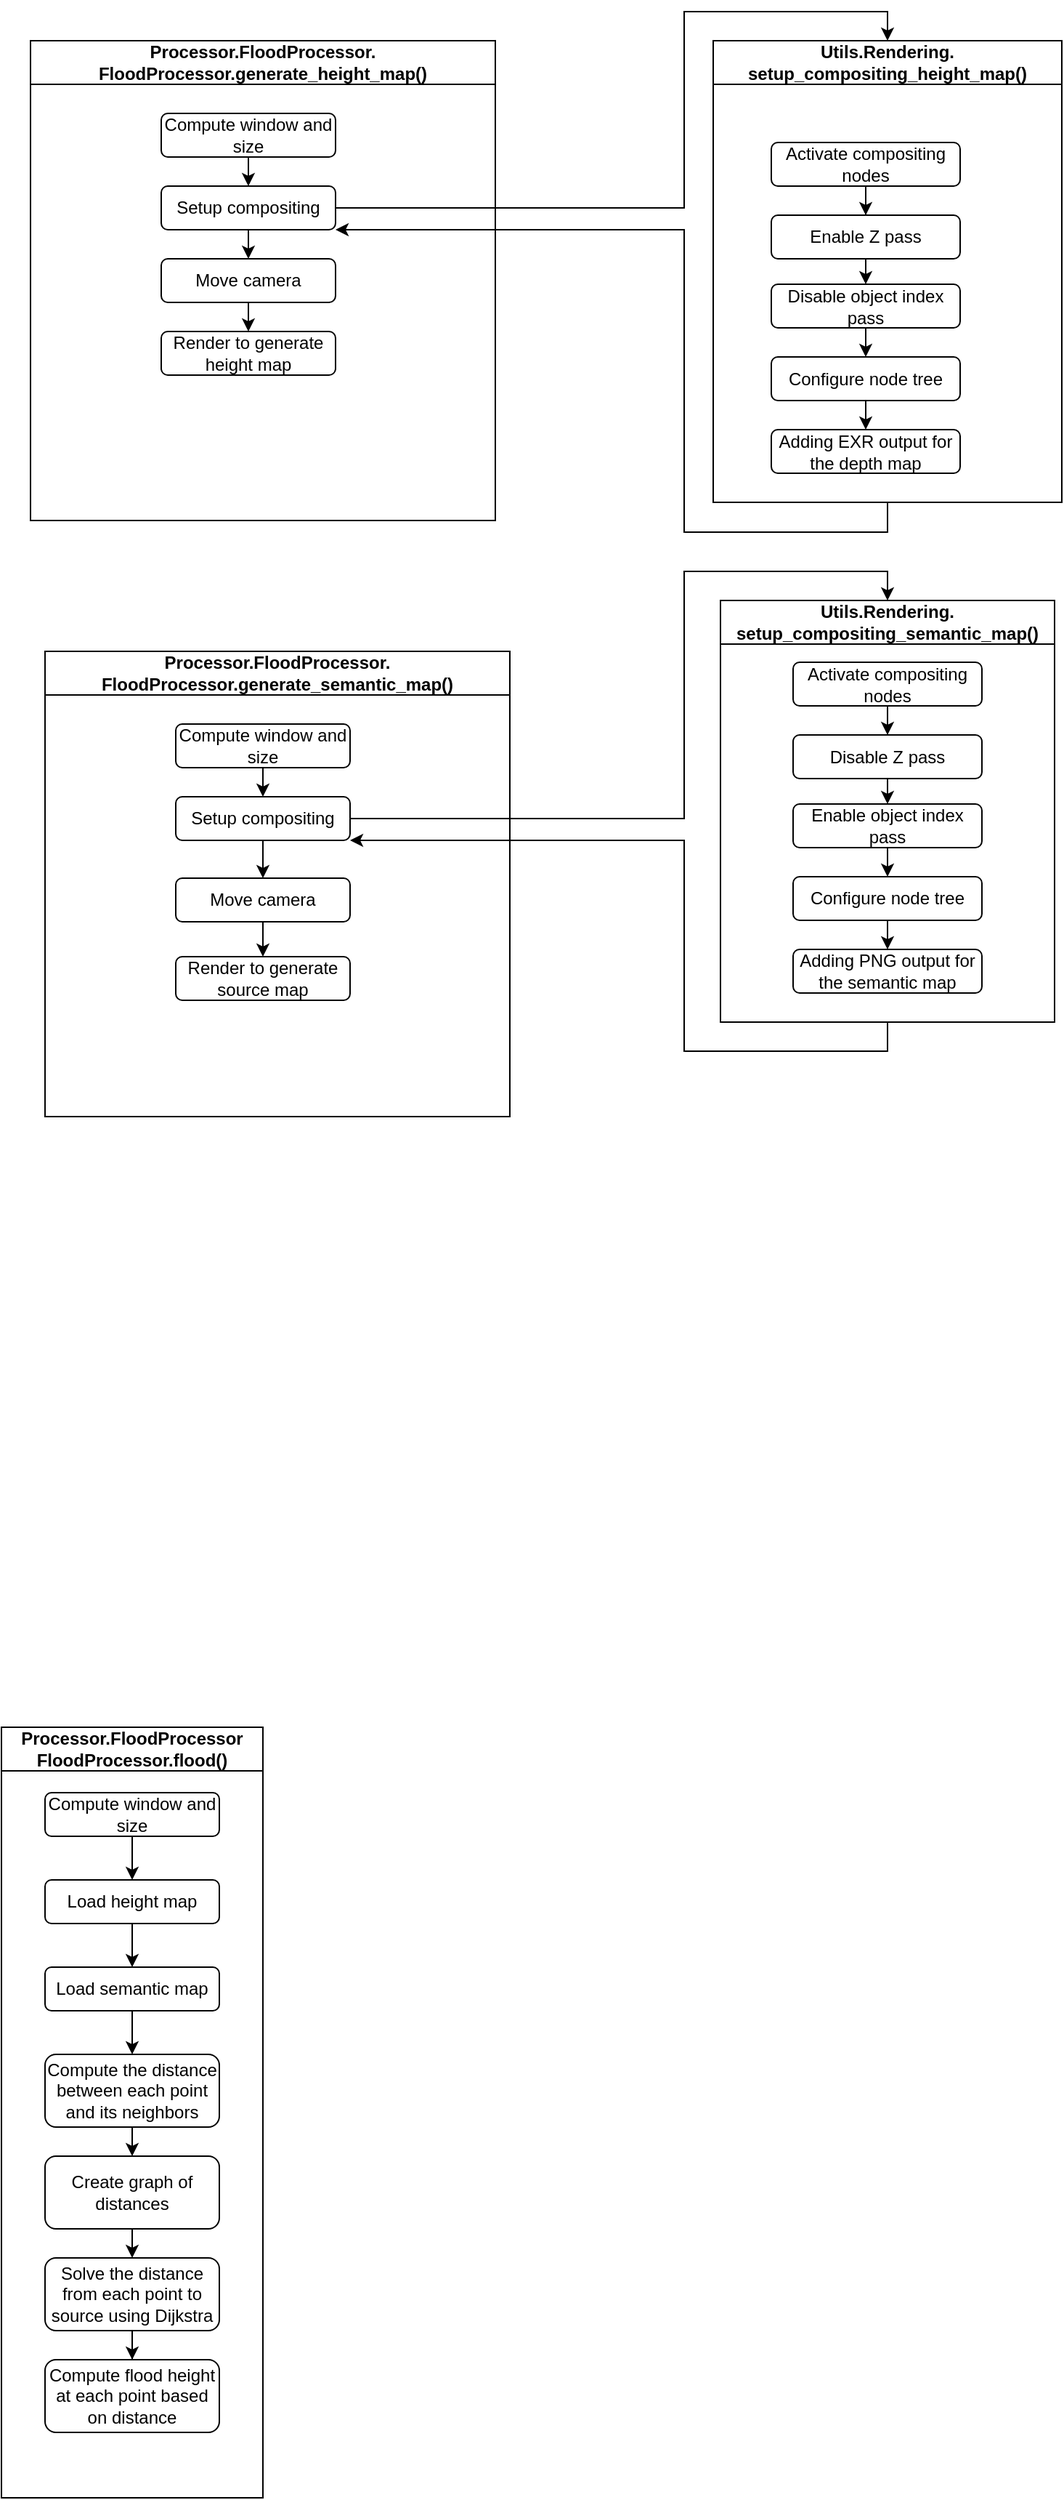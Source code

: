 <mxfile version="22.1.21" type="device">
  <diagram id="C5RBs43oDa-KdzZeNtuy" name="Page-1">
    <mxGraphModel dx="2206" dy="1357" grid="1" gridSize="10" guides="1" tooltips="1" connect="1" arrows="1" fold="1" page="1" pageScale="1" pageWidth="827" pageHeight="1169" math="0" shadow="0">
      <root>
        <mxCell id="WIyWlLk6GJQsqaUBKTNV-0" />
        <mxCell id="WIyWlLk6GJQsqaUBKTNV-1" parent="WIyWlLk6GJQsqaUBKTNV-0" />
        <mxCell id="nWd9DYiu0VlQMOzA8pWd-0" value="Processor.FloodProcessor&lt;br&gt;FloodProcessor.flood()" style="swimlane;whiteSpace=wrap;html=1;startSize=30;" parent="WIyWlLk6GJQsqaUBKTNV-1" vertex="1">
          <mxGeometry x="60" y="1200" width="180" height="530" as="geometry">
            <mxRectangle x="80" y="890" width="250" height="30" as="alternateBounds" />
          </mxGeometry>
        </mxCell>
        <mxCell id="kWIKreuAtAlw_i0hymki-47" style="edgeStyle=orthogonalEdgeStyle;rounded=0;orthogonalLoop=1;jettySize=auto;html=1;exitX=0.5;exitY=1;exitDx=0;exitDy=0;entryX=0.5;entryY=0;entryDx=0;entryDy=0;" edge="1" parent="nWd9DYiu0VlQMOzA8pWd-0" source="kWIKreuAtAlw_i0hymki-40" target="kWIKreuAtAlw_i0hymki-41">
          <mxGeometry relative="1" as="geometry" />
        </mxCell>
        <mxCell id="kWIKreuAtAlw_i0hymki-40" value="Compute window and size" style="rounded=1;whiteSpace=wrap;html=1;fontSize=12;glass=0;strokeWidth=1;shadow=0;" vertex="1" parent="nWd9DYiu0VlQMOzA8pWd-0">
          <mxGeometry x="30" y="45" width="120" height="30" as="geometry" />
        </mxCell>
        <mxCell id="kWIKreuAtAlw_i0hymki-48" style="edgeStyle=orthogonalEdgeStyle;rounded=0;orthogonalLoop=1;jettySize=auto;html=1;exitX=0.5;exitY=1;exitDx=0;exitDy=0;entryX=0.5;entryY=0;entryDx=0;entryDy=0;" edge="1" parent="nWd9DYiu0VlQMOzA8pWd-0" source="kWIKreuAtAlw_i0hymki-41" target="kWIKreuAtAlw_i0hymki-42">
          <mxGeometry relative="1" as="geometry" />
        </mxCell>
        <mxCell id="kWIKreuAtAlw_i0hymki-41" value="Load height map" style="rounded=1;whiteSpace=wrap;html=1;fontSize=12;glass=0;strokeWidth=1;shadow=0;" vertex="1" parent="nWd9DYiu0VlQMOzA8pWd-0">
          <mxGeometry x="30" y="105" width="120" height="30" as="geometry" />
        </mxCell>
        <mxCell id="kWIKreuAtAlw_i0hymki-49" style="edgeStyle=orthogonalEdgeStyle;rounded=0;orthogonalLoop=1;jettySize=auto;html=1;exitX=0.5;exitY=1;exitDx=0;exitDy=0;entryX=0.5;entryY=0;entryDx=0;entryDy=0;" edge="1" parent="nWd9DYiu0VlQMOzA8pWd-0" source="kWIKreuAtAlw_i0hymki-42" target="kWIKreuAtAlw_i0hymki-43">
          <mxGeometry relative="1" as="geometry" />
        </mxCell>
        <mxCell id="kWIKreuAtAlw_i0hymki-42" value="Load semantic map" style="rounded=1;whiteSpace=wrap;html=1;fontSize=12;glass=0;strokeWidth=1;shadow=0;" vertex="1" parent="nWd9DYiu0VlQMOzA8pWd-0">
          <mxGeometry x="30" y="165" width="120" height="30" as="geometry" />
        </mxCell>
        <mxCell id="kWIKreuAtAlw_i0hymki-50" style="edgeStyle=orthogonalEdgeStyle;rounded=0;orthogonalLoop=1;jettySize=auto;html=1;exitX=0.5;exitY=1;exitDx=0;exitDy=0;entryX=0.5;entryY=0;entryDx=0;entryDy=0;" edge="1" parent="nWd9DYiu0VlQMOzA8pWd-0" source="kWIKreuAtAlw_i0hymki-43" target="kWIKreuAtAlw_i0hymki-44">
          <mxGeometry relative="1" as="geometry" />
        </mxCell>
        <mxCell id="kWIKreuAtAlw_i0hymki-43" value="Compute the distance between each point and its neighbors" style="rounded=1;whiteSpace=wrap;html=1;fontSize=12;glass=0;strokeWidth=1;shadow=0;" vertex="1" parent="nWd9DYiu0VlQMOzA8pWd-0">
          <mxGeometry x="30" y="225" width="120" height="50" as="geometry" />
        </mxCell>
        <mxCell id="kWIKreuAtAlw_i0hymki-51" style="edgeStyle=orthogonalEdgeStyle;rounded=0;orthogonalLoop=1;jettySize=auto;html=1;exitX=0.5;exitY=1;exitDx=0;exitDy=0;entryX=0.5;entryY=0;entryDx=0;entryDy=0;" edge="1" parent="nWd9DYiu0VlQMOzA8pWd-0" source="kWIKreuAtAlw_i0hymki-44" target="kWIKreuAtAlw_i0hymki-45">
          <mxGeometry relative="1" as="geometry" />
        </mxCell>
        <mxCell id="kWIKreuAtAlw_i0hymki-44" value="Create graph of distances" style="rounded=1;whiteSpace=wrap;html=1;fontSize=12;glass=0;strokeWidth=1;shadow=0;" vertex="1" parent="nWd9DYiu0VlQMOzA8pWd-0">
          <mxGeometry x="30" y="295" width="120" height="50" as="geometry" />
        </mxCell>
        <mxCell id="kWIKreuAtAlw_i0hymki-52" style="edgeStyle=orthogonalEdgeStyle;rounded=0;orthogonalLoop=1;jettySize=auto;html=1;exitX=0.5;exitY=1;exitDx=0;exitDy=0;" edge="1" parent="nWd9DYiu0VlQMOzA8pWd-0" source="kWIKreuAtAlw_i0hymki-45" target="kWIKreuAtAlw_i0hymki-46">
          <mxGeometry relative="1" as="geometry" />
        </mxCell>
        <mxCell id="kWIKreuAtAlw_i0hymki-45" value="Solve the distance from each point to source using Dijkstra" style="rounded=1;whiteSpace=wrap;html=1;fontSize=12;glass=0;strokeWidth=1;shadow=0;" vertex="1" parent="nWd9DYiu0VlQMOzA8pWd-0">
          <mxGeometry x="30" y="365" width="120" height="50" as="geometry" />
        </mxCell>
        <mxCell id="kWIKreuAtAlw_i0hymki-46" value="Compute flood height at each point based on distance" style="rounded=1;whiteSpace=wrap;html=1;fontSize=12;glass=0;strokeWidth=1;shadow=0;" vertex="1" parent="nWd9DYiu0VlQMOzA8pWd-0">
          <mxGeometry x="30" y="435" width="120" height="50" as="geometry" />
        </mxCell>
        <mxCell id="kWIKreuAtAlw_i0hymki-25" style="edgeStyle=orthogonalEdgeStyle;rounded=0;orthogonalLoop=1;jettySize=auto;html=1;exitX=0.5;exitY=1;exitDx=0;exitDy=0;entryX=1;entryY=1;entryDx=0;entryDy=0;" edge="1" parent="WIyWlLk6GJQsqaUBKTNV-1" source="kWIKreuAtAlw_i0hymki-0" target="kWIKreuAtAlw_i0hymki-12">
          <mxGeometry relative="1" as="geometry">
            <Array as="points">
              <mxPoint x="670" y="378" />
              <mxPoint x="530" y="378" />
              <mxPoint x="530" y="170" />
            </Array>
          </mxGeometry>
        </mxCell>
        <mxCell id="kWIKreuAtAlw_i0hymki-0" value="Utils.Rendering.&lt;br&gt;setup_compositing_height_map()" style="swimlane;whiteSpace=wrap;html=1;startSize=30;" vertex="1" parent="WIyWlLk6GJQsqaUBKTNV-1">
          <mxGeometry x="550" y="40" width="240" height="317.5" as="geometry">
            <mxRectangle x="80" y="890" width="250" height="30" as="alternateBounds" />
          </mxGeometry>
        </mxCell>
        <mxCell id="kWIKreuAtAlw_i0hymki-1" style="edgeStyle=orthogonalEdgeStyle;rounded=0;orthogonalLoop=1;jettySize=auto;html=1;exitX=0.5;exitY=1;exitDx=0;exitDy=0;entryX=0.5;entryY=0;entryDx=0;entryDy=0;" edge="1" parent="kWIKreuAtAlw_i0hymki-0" source="kWIKreuAtAlw_i0hymki-2" target="kWIKreuAtAlw_i0hymki-6">
          <mxGeometry relative="1" as="geometry" />
        </mxCell>
        <mxCell id="kWIKreuAtAlw_i0hymki-2" value="Enable Z pass" style="rounded=1;whiteSpace=wrap;html=1;fontSize=12;glass=0;strokeWidth=1;shadow=0;" vertex="1" parent="kWIKreuAtAlw_i0hymki-0">
          <mxGeometry x="40" y="120" width="130" height="30" as="geometry" />
        </mxCell>
        <mxCell id="kWIKreuAtAlw_i0hymki-3" value="" style="edgeStyle=orthogonalEdgeStyle;rounded=0;orthogonalLoop=1;jettySize=auto;html=1;" edge="1" parent="kWIKreuAtAlw_i0hymki-0" source="kWIKreuAtAlw_i0hymki-4" target="kWIKreuAtAlw_i0hymki-2">
          <mxGeometry relative="1" as="geometry" />
        </mxCell>
        <mxCell id="kWIKreuAtAlw_i0hymki-4" value="Activate compositing nodes" style="rounded=1;whiteSpace=wrap;html=1;fontSize=12;glass=0;strokeWidth=1;shadow=0;" vertex="1" parent="kWIKreuAtAlw_i0hymki-0">
          <mxGeometry x="40" y="70" width="130" height="30" as="geometry" />
        </mxCell>
        <mxCell id="kWIKreuAtAlw_i0hymki-5" style="edgeStyle=orthogonalEdgeStyle;rounded=0;orthogonalLoop=1;jettySize=auto;html=1;exitX=0.5;exitY=1;exitDx=0;exitDy=0;entryX=0.5;entryY=0;entryDx=0;entryDy=0;" edge="1" parent="kWIKreuAtAlw_i0hymki-0" source="kWIKreuAtAlw_i0hymki-6" target="kWIKreuAtAlw_i0hymki-8">
          <mxGeometry relative="1" as="geometry" />
        </mxCell>
        <mxCell id="kWIKreuAtAlw_i0hymki-6" value="Disable object index pass" style="rounded=1;whiteSpace=wrap;html=1;fontSize=12;glass=0;strokeWidth=1;shadow=0;" vertex="1" parent="kWIKreuAtAlw_i0hymki-0">
          <mxGeometry x="40" y="167.5" width="130" height="30" as="geometry" />
        </mxCell>
        <mxCell id="kWIKreuAtAlw_i0hymki-7" style="edgeStyle=orthogonalEdgeStyle;rounded=0;orthogonalLoop=1;jettySize=auto;html=1;exitX=0.5;exitY=1;exitDx=0;exitDy=0;entryX=0.5;entryY=0;entryDx=0;entryDy=0;" edge="1" parent="kWIKreuAtAlw_i0hymki-0" source="kWIKreuAtAlw_i0hymki-8" target="kWIKreuAtAlw_i0hymki-9">
          <mxGeometry relative="1" as="geometry" />
        </mxCell>
        <mxCell id="kWIKreuAtAlw_i0hymki-8" value="Configure node tree" style="rounded=1;whiteSpace=wrap;html=1;fontSize=12;glass=0;strokeWidth=1;shadow=0;" vertex="1" parent="kWIKreuAtAlw_i0hymki-0">
          <mxGeometry x="40" y="217.5" width="130" height="30" as="geometry" />
        </mxCell>
        <mxCell id="kWIKreuAtAlw_i0hymki-9" value="Adding EXR output for the depth map" style="rounded=1;whiteSpace=wrap;html=1;fontSize=12;glass=0;strokeWidth=1;shadow=0;" vertex="1" parent="kWIKreuAtAlw_i0hymki-0">
          <mxGeometry x="40" y="267.5" width="130" height="30" as="geometry" />
        </mxCell>
        <mxCell id="kWIKreuAtAlw_i0hymki-10" value="Processor.FloodProcessor.&lt;br&gt;FloodProcessor.generate_height_map()" style="swimlane;whiteSpace=wrap;html=1;startSize=30;" vertex="1" parent="WIyWlLk6GJQsqaUBKTNV-1">
          <mxGeometry x="80" y="40" width="320" height="330" as="geometry">
            <mxRectangle x="80" y="890" width="250" height="30" as="alternateBounds" />
          </mxGeometry>
        </mxCell>
        <mxCell id="kWIKreuAtAlw_i0hymki-11" value="Compute window and size" style="rounded=1;whiteSpace=wrap;html=1;fontSize=12;glass=0;strokeWidth=1;shadow=0;" vertex="1" parent="kWIKreuAtAlw_i0hymki-10">
          <mxGeometry x="90" y="50" width="120" height="30" as="geometry" />
        </mxCell>
        <mxCell id="kWIKreuAtAlw_i0hymki-15" style="edgeStyle=orthogonalEdgeStyle;rounded=0;orthogonalLoop=1;jettySize=auto;html=1;exitX=0.5;exitY=1;exitDx=0;exitDy=0;entryX=0.5;entryY=0;entryDx=0;entryDy=0;" edge="1" parent="kWIKreuAtAlw_i0hymki-10" source="kWIKreuAtAlw_i0hymki-12" target="kWIKreuAtAlw_i0hymki-13">
          <mxGeometry relative="1" as="geometry" />
        </mxCell>
        <mxCell id="kWIKreuAtAlw_i0hymki-12" value="Setup compositing" style="rounded=1;whiteSpace=wrap;html=1;fontSize=12;glass=0;strokeWidth=1;shadow=0;" vertex="1" parent="kWIKreuAtAlw_i0hymki-10">
          <mxGeometry x="90" y="100" width="120" height="30" as="geometry" />
        </mxCell>
        <mxCell id="kWIKreuAtAlw_i0hymki-24" style="edgeStyle=orthogonalEdgeStyle;rounded=0;orthogonalLoop=1;jettySize=auto;html=1;exitX=0.5;exitY=1;exitDx=0;exitDy=0;entryX=0.5;entryY=0;entryDx=0;entryDy=0;" edge="1" parent="kWIKreuAtAlw_i0hymki-10" source="kWIKreuAtAlw_i0hymki-13" target="kWIKreuAtAlw_i0hymki-23">
          <mxGeometry relative="1" as="geometry" />
        </mxCell>
        <mxCell id="kWIKreuAtAlw_i0hymki-13" value="Move camera" style="rounded=1;whiteSpace=wrap;html=1;fontSize=12;glass=0;strokeWidth=1;shadow=0;" vertex="1" parent="kWIKreuAtAlw_i0hymki-10">
          <mxGeometry x="90" y="150" width="120" height="30" as="geometry" />
        </mxCell>
        <mxCell id="kWIKreuAtAlw_i0hymki-14" style="edgeStyle=orthogonalEdgeStyle;rounded=0;orthogonalLoop=1;jettySize=auto;html=1;exitX=0.5;exitY=1;exitDx=0;exitDy=0;entryX=0.5;entryY=0;entryDx=0;entryDy=0;" edge="1" parent="kWIKreuAtAlw_i0hymki-10" source="kWIKreuAtAlw_i0hymki-11" target="kWIKreuAtAlw_i0hymki-12">
          <mxGeometry relative="1" as="geometry" />
        </mxCell>
        <mxCell id="kWIKreuAtAlw_i0hymki-23" value="Render to generate height map" style="rounded=1;whiteSpace=wrap;html=1;fontSize=12;glass=0;strokeWidth=1;shadow=0;" vertex="1" parent="kWIKreuAtAlw_i0hymki-10">
          <mxGeometry x="90" y="200" width="120" height="30" as="geometry" />
        </mxCell>
        <mxCell id="kWIKreuAtAlw_i0hymki-16" value="Processor.FloodProcessor.&lt;br&gt;FloodProcessor.generate_semantic_map()" style="swimlane;whiteSpace=wrap;html=1;startSize=30;" vertex="1" parent="WIyWlLk6GJQsqaUBKTNV-1">
          <mxGeometry x="90" y="460" width="320" height="320" as="geometry">
            <mxRectangle x="80" y="890" width="250" height="30" as="alternateBounds" />
          </mxGeometry>
        </mxCell>
        <mxCell id="kWIKreuAtAlw_i0hymki-17" value="Compute window and size" style="rounded=1;whiteSpace=wrap;html=1;fontSize=12;glass=0;strokeWidth=1;shadow=0;" vertex="1" parent="kWIKreuAtAlw_i0hymki-16">
          <mxGeometry x="90" y="50" width="120" height="30" as="geometry" />
        </mxCell>
        <mxCell id="kWIKreuAtAlw_i0hymki-18" style="edgeStyle=orthogonalEdgeStyle;rounded=0;orthogonalLoop=1;jettySize=auto;html=1;exitX=0.5;exitY=1;exitDx=0;exitDy=0;entryX=0.5;entryY=0;entryDx=0;entryDy=0;" edge="1" parent="kWIKreuAtAlw_i0hymki-16" source="kWIKreuAtAlw_i0hymki-36" target="kWIKreuAtAlw_i0hymki-20">
          <mxGeometry relative="1" as="geometry" />
        </mxCell>
        <mxCell id="kWIKreuAtAlw_i0hymki-19" value="Setup compositing" style="rounded=1;whiteSpace=wrap;html=1;fontSize=12;glass=0;strokeWidth=1;shadow=0;" vertex="1" parent="kWIKreuAtAlw_i0hymki-16">
          <mxGeometry x="90" y="100" width="120" height="30" as="geometry" />
        </mxCell>
        <mxCell id="kWIKreuAtAlw_i0hymki-20" value="Render to generate source map" style="rounded=1;whiteSpace=wrap;html=1;fontSize=12;glass=0;strokeWidth=1;shadow=0;" vertex="1" parent="kWIKreuAtAlw_i0hymki-16">
          <mxGeometry x="90" y="210" width="120" height="30" as="geometry" />
        </mxCell>
        <mxCell id="kWIKreuAtAlw_i0hymki-21" style="edgeStyle=orthogonalEdgeStyle;rounded=0;orthogonalLoop=1;jettySize=auto;html=1;exitX=0.5;exitY=1;exitDx=0;exitDy=0;entryX=0.5;entryY=0;entryDx=0;entryDy=0;" edge="1" parent="kWIKreuAtAlw_i0hymki-16" source="kWIKreuAtAlw_i0hymki-17" target="kWIKreuAtAlw_i0hymki-19">
          <mxGeometry relative="1" as="geometry" />
        </mxCell>
        <mxCell id="kWIKreuAtAlw_i0hymki-36" value="Move camera" style="rounded=1;whiteSpace=wrap;html=1;fontSize=12;glass=0;strokeWidth=1;shadow=0;" vertex="1" parent="kWIKreuAtAlw_i0hymki-16">
          <mxGeometry x="90" y="156" width="120" height="30" as="geometry" />
        </mxCell>
        <mxCell id="kWIKreuAtAlw_i0hymki-37" value="" style="edgeStyle=orthogonalEdgeStyle;rounded=0;orthogonalLoop=1;jettySize=auto;html=1;exitX=0.5;exitY=1;exitDx=0;exitDy=0;entryX=0.5;entryY=0;entryDx=0;entryDy=0;" edge="1" parent="kWIKreuAtAlw_i0hymki-16" source="kWIKreuAtAlw_i0hymki-19" target="kWIKreuAtAlw_i0hymki-36">
          <mxGeometry relative="1" as="geometry">
            <mxPoint x="240" y="590" as="sourcePoint" />
            <mxPoint x="240" y="660" as="targetPoint" />
          </mxGeometry>
        </mxCell>
        <mxCell id="kWIKreuAtAlw_i0hymki-22" style="edgeStyle=orthogonalEdgeStyle;rounded=0;orthogonalLoop=1;jettySize=auto;html=1;exitX=1;exitY=0.5;exitDx=0;exitDy=0;entryX=0.5;entryY=0;entryDx=0;entryDy=0;" edge="1" parent="WIyWlLk6GJQsqaUBKTNV-1" source="kWIKreuAtAlw_i0hymki-12" target="kWIKreuAtAlw_i0hymki-0">
          <mxGeometry relative="1" as="geometry">
            <Array as="points">
              <mxPoint x="530" y="155" />
              <mxPoint x="530" y="20" />
              <mxPoint x="670" y="20" />
            </Array>
          </mxGeometry>
        </mxCell>
        <mxCell id="kWIKreuAtAlw_i0hymki-39" style="edgeStyle=orthogonalEdgeStyle;rounded=0;orthogonalLoop=1;jettySize=auto;html=1;exitX=0.5;exitY=1;exitDx=0;exitDy=0;entryX=1;entryY=1;entryDx=0;entryDy=0;" edge="1" parent="WIyWlLk6GJQsqaUBKTNV-1" source="kWIKreuAtAlw_i0hymki-26" target="kWIKreuAtAlw_i0hymki-19">
          <mxGeometry relative="1" as="geometry">
            <Array as="points">
              <mxPoint x="670" y="735" />
              <mxPoint x="530" y="735" />
              <mxPoint x="530" y="590" />
            </Array>
          </mxGeometry>
        </mxCell>
        <mxCell id="kWIKreuAtAlw_i0hymki-26" value="Utils.Rendering.&lt;br&gt;setup_compositing_semantic_map()" style="swimlane;whiteSpace=wrap;html=1;startSize=30;" vertex="1" parent="WIyWlLk6GJQsqaUBKTNV-1">
          <mxGeometry x="555" y="425" width="230" height="290" as="geometry">
            <mxRectangle x="80" y="890" width="250" height="30" as="alternateBounds" />
          </mxGeometry>
        </mxCell>
        <mxCell id="kWIKreuAtAlw_i0hymki-27" value="Disable Z pass" style="rounded=1;whiteSpace=wrap;html=1;fontSize=12;glass=0;strokeWidth=1;shadow=0;" vertex="1" parent="kWIKreuAtAlw_i0hymki-26">
          <mxGeometry x="50" y="92.5" width="130" height="30" as="geometry" />
        </mxCell>
        <mxCell id="kWIKreuAtAlw_i0hymki-28" value="" style="edgeStyle=orthogonalEdgeStyle;rounded=0;orthogonalLoop=1;jettySize=auto;html=1;" edge="1" parent="kWIKreuAtAlw_i0hymki-26" source="kWIKreuAtAlw_i0hymki-29" target="kWIKreuAtAlw_i0hymki-27">
          <mxGeometry relative="1" as="geometry" />
        </mxCell>
        <mxCell id="kWIKreuAtAlw_i0hymki-29" value="Activate compositing nodes" style="rounded=1;whiteSpace=wrap;html=1;fontSize=12;glass=0;strokeWidth=1;shadow=0;" vertex="1" parent="kWIKreuAtAlw_i0hymki-26">
          <mxGeometry x="50" y="42.5" width="130" height="30" as="geometry" />
        </mxCell>
        <mxCell id="kWIKreuAtAlw_i0hymki-30" value="Enable object index pass" style="rounded=1;whiteSpace=wrap;html=1;fontSize=12;glass=0;strokeWidth=1;shadow=0;" vertex="1" parent="kWIKreuAtAlw_i0hymki-26">
          <mxGeometry x="50" y="140" width="130" height="30" as="geometry" />
        </mxCell>
        <mxCell id="kWIKreuAtAlw_i0hymki-31" style="edgeStyle=orthogonalEdgeStyle;rounded=0;orthogonalLoop=1;jettySize=auto;html=1;exitX=0.5;exitY=1;exitDx=0;exitDy=0;entryX=0.5;entryY=0;entryDx=0;entryDy=0;" edge="1" parent="kWIKreuAtAlw_i0hymki-26" source="kWIKreuAtAlw_i0hymki-27" target="kWIKreuAtAlw_i0hymki-30">
          <mxGeometry relative="1" as="geometry" />
        </mxCell>
        <mxCell id="kWIKreuAtAlw_i0hymki-32" value="Configure node tree" style="rounded=1;whiteSpace=wrap;html=1;fontSize=12;glass=0;strokeWidth=1;shadow=0;" vertex="1" parent="kWIKreuAtAlw_i0hymki-26">
          <mxGeometry x="50" y="190" width="130" height="30" as="geometry" />
        </mxCell>
        <mxCell id="kWIKreuAtAlw_i0hymki-33" style="edgeStyle=orthogonalEdgeStyle;rounded=0;orthogonalLoop=1;jettySize=auto;html=1;exitX=0.5;exitY=1;exitDx=0;exitDy=0;entryX=0.5;entryY=0;entryDx=0;entryDy=0;" edge="1" parent="kWIKreuAtAlw_i0hymki-26" source="kWIKreuAtAlw_i0hymki-30" target="kWIKreuAtAlw_i0hymki-32">
          <mxGeometry relative="1" as="geometry" />
        </mxCell>
        <mxCell id="kWIKreuAtAlw_i0hymki-34" value="Adding PNG output for the semantic map" style="rounded=1;whiteSpace=wrap;html=1;fontSize=12;glass=0;strokeWidth=1;shadow=0;" vertex="1" parent="kWIKreuAtAlw_i0hymki-26">
          <mxGeometry x="50" y="240" width="130" height="30" as="geometry" />
        </mxCell>
        <mxCell id="kWIKreuAtAlw_i0hymki-35" style="edgeStyle=orthogonalEdgeStyle;rounded=0;orthogonalLoop=1;jettySize=auto;html=1;exitX=0.5;exitY=1;exitDx=0;exitDy=0;entryX=0.5;entryY=0;entryDx=0;entryDy=0;" edge="1" parent="kWIKreuAtAlw_i0hymki-26" source="kWIKreuAtAlw_i0hymki-32" target="kWIKreuAtAlw_i0hymki-34">
          <mxGeometry relative="1" as="geometry" />
        </mxCell>
        <mxCell id="kWIKreuAtAlw_i0hymki-38" style="edgeStyle=orthogonalEdgeStyle;rounded=0;orthogonalLoop=1;jettySize=auto;html=1;exitX=1;exitY=0.5;exitDx=0;exitDy=0;entryX=0.5;entryY=0;entryDx=0;entryDy=0;" edge="1" parent="WIyWlLk6GJQsqaUBKTNV-1" source="kWIKreuAtAlw_i0hymki-19" target="kWIKreuAtAlw_i0hymki-26">
          <mxGeometry relative="1" as="geometry">
            <Array as="points">
              <mxPoint x="530" y="575" />
              <mxPoint x="530" y="405" />
              <mxPoint x="670" y="405" />
            </Array>
          </mxGeometry>
        </mxCell>
      </root>
    </mxGraphModel>
  </diagram>
</mxfile>
